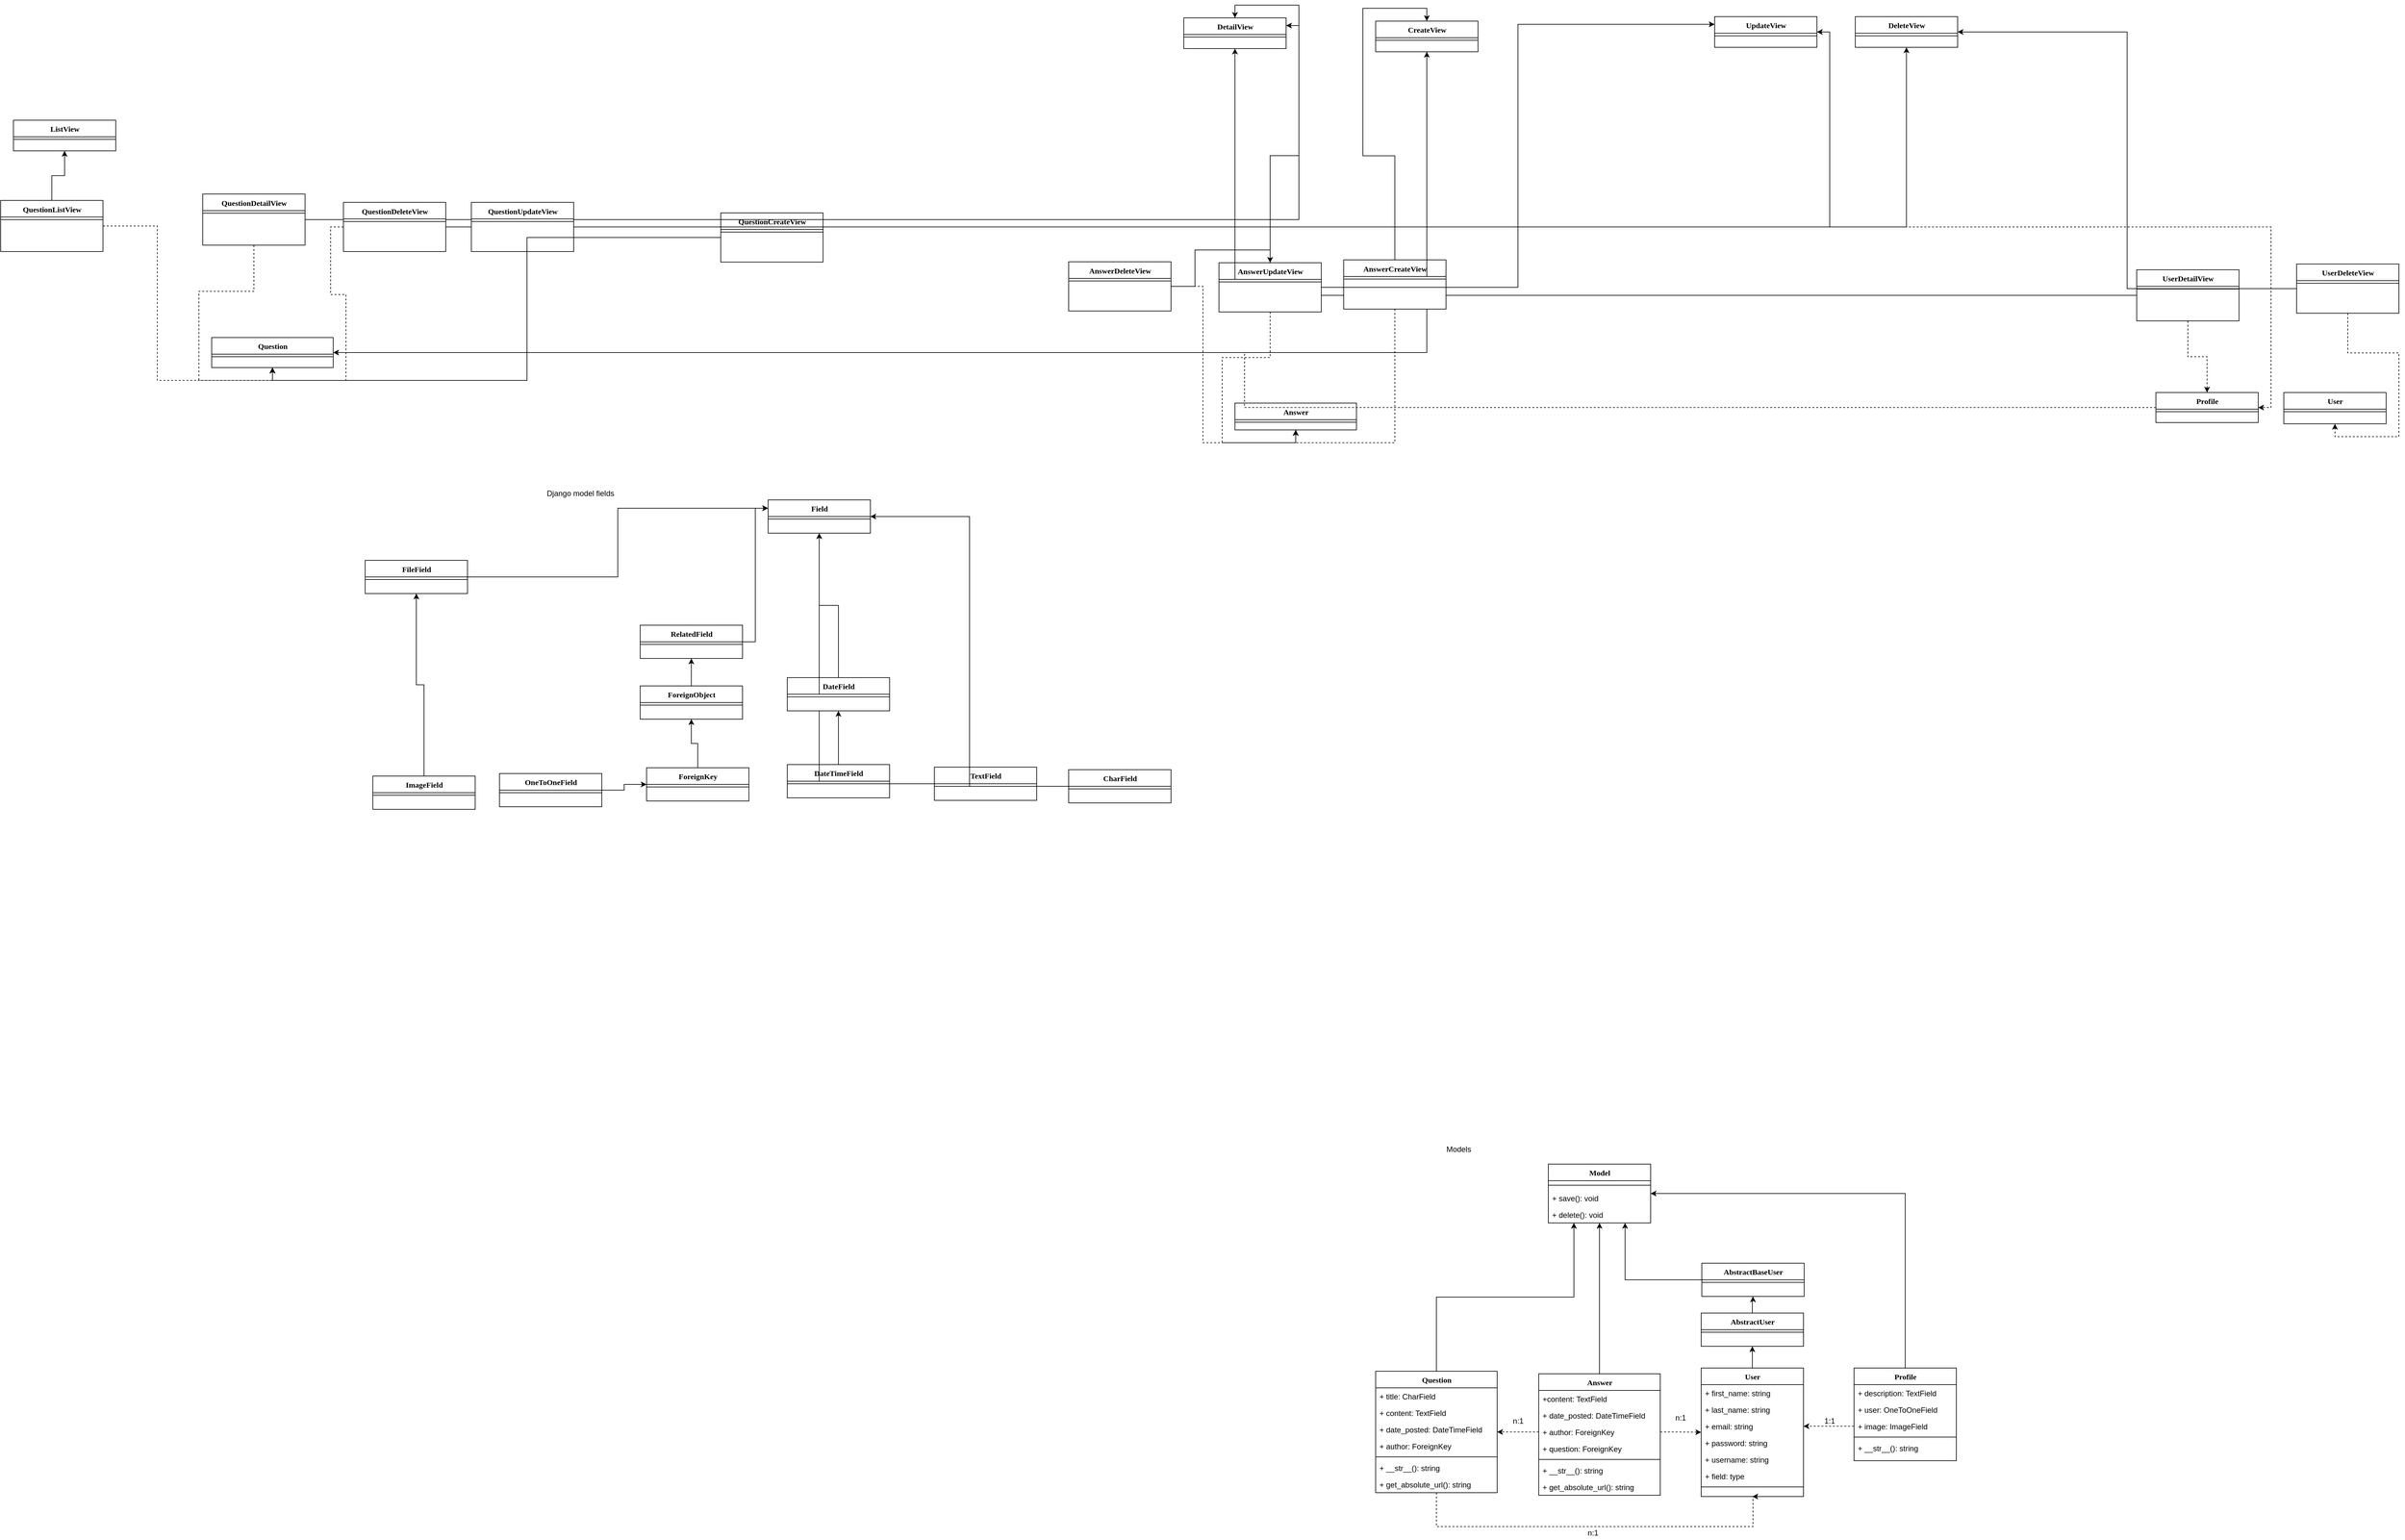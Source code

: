 <mxfile version="10.7.3" type="device"><diagram name="Page-1" id="9f46799a-70d6-7492-0946-bef42562c5a5"><mxGraphModel dx="3883" dy="1820" grid="1" gridSize="10" guides="1" tooltips="1" connect="1" arrows="1" fold="1" page="1" pageScale="1" pageWidth="1100" pageHeight="850" background="#ffffff" math="0" shadow="0"><root><mxCell id="0"/><mxCell id="1" parent="0"/><mxCell id="f9qjd2ug12fLaWXIo22U-174" value="" style="edgeStyle=orthogonalEdgeStyle;rounded=0;orthogonalLoop=1;jettySize=auto;html=1;entryX=1;entryY=0.5;entryDx=0;entryDy=0;exitX=0.5;exitY=0;exitDx=0;exitDy=0;" edge="1" parent="1" source="78961159f06e98e8-17" target="78961159f06e98e8-43"><mxGeometry relative="1" as="geometry"><mxPoint x="555" y="1531.5" as="targetPoint"/></mxGeometry></mxCell><mxCell id="f9qjd2ug12fLaWXIo22U-181" value="" style="edgeStyle=orthogonalEdgeStyle;rounded=0;orthogonalLoop=1;jettySize=auto;html=1;dashed=1;exitX=0;exitY=0.5;exitDx=0;exitDy=0;entryX=1;entryY=0.5;entryDx=0;entryDy=0;" edge="1" parent="1" source="78961159f06e98e8-25" target="78961159f06e98e8-33"><mxGeometry relative="1" as="geometry"><mxPoint x="940" y="1484" as="targetPoint"/></mxGeometry></mxCell><mxCell id="78961159f06e98e8-17" value="Profile" style="swimlane;html=1;fontStyle=1;align=center;verticalAlign=top;childLayout=stackLayout;horizontal=1;startSize=26;horizontalStack=0;resizeParent=1;resizeLast=0;collapsible=1;marginBottom=0;swimlaneFillColor=#ffffff;rounded=0;shadow=0;comic=0;labelBackgroundColor=none;strokeColor=#000000;strokeWidth=1;fillColor=none;fontFamily=Verdana;fontSize=12;fontColor=#000000;" parent="1" vertex="1"><mxGeometry x="1018" y="1392" width="160" height="145" as="geometry"/></mxCell><mxCell id="78961159f06e98e8-21" value="+ description: TextField" style="text;html=1;strokeColor=none;fillColor=none;align=left;verticalAlign=top;spacingLeft=4;spacingRight=4;whiteSpace=wrap;overflow=hidden;rotatable=0;points=[[0,0.5],[1,0.5]];portConstraint=eastwest;" parent="78961159f06e98e8-17" vertex="1"><mxGeometry y="26" width="160" height="26" as="geometry"/></mxCell><mxCell id="78961159f06e98e8-23" value="+ user: OneToOneField" style="text;html=1;strokeColor=none;fillColor=none;align=left;verticalAlign=top;spacingLeft=4;spacingRight=4;whiteSpace=wrap;overflow=hidden;rotatable=0;points=[[0,0.5],[1,0.5]];portConstraint=eastwest;" parent="78961159f06e98e8-17" vertex="1"><mxGeometry y="52" width="160" height="26" as="geometry"/></mxCell><mxCell id="78961159f06e98e8-25" value="+ image: ImageField" style="text;html=1;strokeColor=none;fillColor=none;align=left;verticalAlign=top;spacingLeft=4;spacingRight=4;whiteSpace=wrap;overflow=hidden;rotatable=0;points=[[0,0.5],[1,0.5]];portConstraint=eastwest;" parent="78961159f06e98e8-17" vertex="1"><mxGeometry y="78" width="160" height="26" as="geometry"/></mxCell><mxCell id="78961159f06e98e8-19" value="" style="line;html=1;strokeWidth=1;fillColor=none;align=left;verticalAlign=middle;spacingTop=-1;spacingLeft=3;spacingRight=3;rotatable=0;labelPosition=right;points=[];portConstraint=eastwest;" parent="78961159f06e98e8-17" vertex="1"><mxGeometry y="104" width="160" height="8" as="geometry"/></mxCell><mxCell id="78961159f06e98e8-27" value="+ __str__(): string" style="text;html=1;strokeColor=none;fillColor=none;align=left;verticalAlign=top;spacingLeft=4;spacingRight=4;whiteSpace=wrap;overflow=hidden;rotatable=0;points=[[0,0.5],[1,0.5]];portConstraint=eastwest;" parent="78961159f06e98e8-17" vertex="1"><mxGeometry y="112" width="160" height="26" as="geometry"/></mxCell><mxCell id="f9qjd2ug12fLaWXIo22U-154" value="" style="edgeStyle=orthogonalEdgeStyle;rounded=0;orthogonalLoop=1;jettySize=auto;html=1;" edge="1" parent="1" source="78961159f06e98e8-30" target="f9qjd2ug12fLaWXIo22U-1"><mxGeometry relative="1" as="geometry"><mxPoint x="930" y="1029" as="targetPoint"/></mxGeometry></mxCell><mxCell id="78961159f06e98e8-30" value="User" style="swimlane;html=1;fontStyle=1;align=center;verticalAlign=top;childLayout=stackLayout;horizontal=1;startSize=26;horizontalStack=0;resizeParent=1;resizeLast=0;collapsible=1;marginBottom=0;swimlaneFillColor=#ffffff;rounded=0;shadow=0;comic=0;labelBackgroundColor=none;strokeColor=#000000;strokeWidth=1;fillColor=none;fontFamily=Verdana;fontSize=12;fontColor=#000000;" parent="1" vertex="1"><mxGeometry x="779" y="1392" width="160" height="201" as="geometry"/></mxCell><mxCell id="78961159f06e98e8-31" value="+ first_name: string" style="text;html=1;strokeColor=none;fillColor=none;align=left;verticalAlign=top;spacingLeft=4;spacingRight=4;whiteSpace=wrap;overflow=hidden;rotatable=0;points=[[0,0.5],[1,0.5]];portConstraint=eastwest;" parent="78961159f06e98e8-30" vertex="1"><mxGeometry y="26" width="160" height="26" as="geometry"/></mxCell><mxCell id="78961159f06e98e8-32" value="+ last_name: string" style="text;html=1;strokeColor=none;fillColor=none;align=left;verticalAlign=top;spacingLeft=4;spacingRight=4;whiteSpace=wrap;overflow=hidden;rotatable=0;points=[[0,0.5],[1,0.5]];portConstraint=eastwest;" parent="78961159f06e98e8-30" vertex="1"><mxGeometry y="52" width="160" height="26" as="geometry"/></mxCell><mxCell id="78961159f06e98e8-33" value="+ email: string" style="text;html=1;strokeColor=none;fillColor=none;align=left;verticalAlign=top;spacingLeft=4;spacingRight=4;whiteSpace=wrap;overflow=hidden;rotatable=0;points=[[0,0.5],[1,0.5]];portConstraint=eastwest;" parent="78961159f06e98e8-30" vertex="1"><mxGeometry y="78" width="160" height="26" as="geometry"/></mxCell><mxCell id="78961159f06e98e8-34" value="+ password: string" style="text;html=1;strokeColor=none;fillColor=none;align=left;verticalAlign=top;spacingLeft=4;spacingRight=4;whiteSpace=wrap;overflow=hidden;rotatable=0;points=[[0,0.5],[1,0.5]];portConstraint=eastwest;" parent="78961159f06e98e8-30" vertex="1"><mxGeometry y="104" width="160" height="26" as="geometry"/></mxCell><mxCell id="78961159f06e98e8-36" value="+ username: string" style="text;html=1;strokeColor=none;fillColor=none;align=left;verticalAlign=top;spacingLeft=4;spacingRight=4;whiteSpace=wrap;overflow=hidden;rotatable=0;points=[[0,0.5],[1,0.5]];portConstraint=eastwest;" parent="78961159f06e98e8-30" vertex="1"><mxGeometry y="130" width="160" height="26" as="geometry"/></mxCell><mxCell id="78961159f06e98e8-37" value="+ field: type" style="text;html=1;strokeColor=none;fillColor=none;align=left;verticalAlign=top;spacingLeft=4;spacingRight=4;whiteSpace=wrap;overflow=hidden;rotatable=0;points=[[0,0.5],[1,0.5]];portConstraint=eastwest;" parent="78961159f06e98e8-30" vertex="1"><mxGeometry y="156" width="160" height="26" as="geometry"/></mxCell><mxCell id="78961159f06e98e8-38" value="" style="line;html=1;strokeWidth=1;fillColor=none;align=left;verticalAlign=middle;spacingTop=-1;spacingLeft=3;spacingRight=3;rotatable=0;labelPosition=right;points=[];portConstraint=eastwest;" parent="78961159f06e98e8-30" vertex="1"><mxGeometry y="182" width="160" height="8" as="geometry"/></mxCell><mxCell id="78961159f06e98e8-43" value="Model" style="swimlane;html=1;fontStyle=1;align=center;verticalAlign=top;childLayout=stackLayout;horizontal=1;startSize=26;horizontalStack=0;resizeParent=1;resizeLast=0;collapsible=1;marginBottom=0;swimlaneFillColor=#ffffff;rounded=0;shadow=0;comic=0;labelBackgroundColor=none;strokeColor=#000000;strokeWidth=1;fillColor=none;fontFamily=Verdana;fontSize=12;fontColor=#000000;" parent="1" vertex="1"><mxGeometry x="540" y="1073" width="160" height="92" as="geometry"/></mxCell><mxCell id="78961159f06e98e8-51" value="" style="line;html=1;strokeWidth=1;fillColor=none;align=left;verticalAlign=middle;spacingTop=-1;spacingLeft=3;spacingRight=3;rotatable=0;labelPosition=right;points=[];portConstraint=eastwest;" parent="78961159f06e98e8-43" vertex="1"><mxGeometry y="26" width="160" height="14" as="geometry"/></mxCell><mxCell id="78961159f06e98e8-52" value="+ save(): void" style="text;html=1;strokeColor=none;fillColor=none;align=left;verticalAlign=top;spacingLeft=4;spacingRight=4;whiteSpace=wrap;overflow=hidden;rotatable=0;points=[[0,0.5],[1,0.5]];portConstraint=eastwest;" parent="78961159f06e98e8-43" vertex="1"><mxGeometry y="40" width="160" height="26" as="geometry"/></mxCell><mxCell id="78961159f06e98e8-53" value="+ delete(): void" style="text;html=1;strokeColor=none;fillColor=none;align=left;verticalAlign=top;spacingLeft=4;spacingRight=4;whiteSpace=wrap;overflow=hidden;rotatable=0;points=[[0,0.5],[1,0.5]];portConstraint=eastwest;" parent="78961159f06e98e8-43" vertex="1"><mxGeometry y="66" width="160" height="26" as="geometry"/></mxCell><mxCell id="f9qjd2ug12fLaWXIo22U-136" value="" style="edgeStyle=orthogonalEdgeStyle;rounded=0;orthogonalLoop=1;jettySize=auto;html=1;exitX=0.5;exitY=0;exitDx=0;exitDy=0;entryX=0.25;entryY=1;entryDx=0;entryDy=0;" edge="1" parent="1" source="78961159f06e98e8-56" target="78961159f06e98e8-43"><mxGeometry relative="1" as="geometry"><mxPoint x="850" y="1175" as="targetPoint"/></mxGeometry></mxCell><mxCell id="f9qjd2ug12fLaWXIo22U-312" value="" style="edgeStyle=orthogonalEdgeStyle;rounded=0;orthogonalLoop=1;jettySize=auto;html=1;dashed=1;entryX=0.5;entryY=1;entryDx=0;entryDy=0;exitX=0.5;exitY=1;exitDx=0;exitDy=0;" edge="1" parent="1" source="78961159f06e98e8-56" target="78961159f06e98e8-30"><mxGeometry relative="1" as="geometry"><mxPoint x="215" y="1807" as="targetPoint"/><Array as="points"><mxPoint x="365" y="1640"/><mxPoint x="860" y="1640"/></Array></mxGeometry></mxCell><mxCell id="78961159f06e98e8-56" value="Question" style="swimlane;html=1;fontStyle=1;align=center;verticalAlign=top;childLayout=stackLayout;horizontal=1;startSize=26;horizontalStack=0;resizeParent=1;resizeLast=0;collapsible=1;marginBottom=0;swimlaneFillColor=#ffffff;rounded=0;shadow=0;comic=0;labelBackgroundColor=none;strokeColor=#000000;strokeWidth=1;fillColor=none;fontFamily=Verdana;fontSize=12;fontColor=#000000;" parent="1" vertex="1"><mxGeometry x="270" y="1397" width="190" height="190" as="geometry"/></mxCell><mxCell id="78961159f06e98e8-57" value="+ title: CharField" style="text;html=1;strokeColor=none;fillColor=none;align=left;verticalAlign=top;spacingLeft=4;spacingRight=4;whiteSpace=wrap;overflow=hidden;rotatable=0;points=[[0,0.5],[1,0.5]];portConstraint=eastwest;" parent="78961159f06e98e8-56" vertex="1"><mxGeometry y="26" width="190" height="26" as="geometry"/></mxCell><mxCell id="78961159f06e98e8-58" value="+ content: TextField" style="text;html=1;strokeColor=none;fillColor=none;align=left;verticalAlign=top;spacingLeft=4;spacingRight=4;whiteSpace=wrap;overflow=hidden;rotatable=0;points=[[0,0.5],[1,0.5]];portConstraint=eastwest;" parent="78961159f06e98e8-56" vertex="1"><mxGeometry y="52" width="190" height="26" as="geometry"/></mxCell><mxCell id="78961159f06e98e8-59" value="+ date_posted: DateTimeField" style="text;html=1;strokeColor=none;fillColor=none;align=left;verticalAlign=top;spacingLeft=4;spacingRight=4;whiteSpace=wrap;overflow=hidden;rotatable=0;points=[[0,0.5],[1,0.5]];portConstraint=eastwest;" parent="78961159f06e98e8-56" vertex="1"><mxGeometry y="78" width="190" height="26" as="geometry"/></mxCell><mxCell id="78961159f06e98e8-60" value="+ author: ForeignKey" style="text;html=1;strokeColor=none;fillColor=none;align=left;verticalAlign=top;spacingLeft=4;spacingRight=4;whiteSpace=wrap;overflow=hidden;rotatable=0;points=[[0,0.5],[1,0.5]];portConstraint=eastwest;" parent="78961159f06e98e8-56" vertex="1"><mxGeometry y="104" width="190" height="26" as="geometry"/></mxCell><mxCell id="78961159f06e98e8-64" value="" style="line;html=1;strokeWidth=1;fillColor=none;align=left;verticalAlign=middle;spacingTop=-1;spacingLeft=3;spacingRight=3;rotatable=0;labelPosition=right;points=[];portConstraint=eastwest;" parent="78961159f06e98e8-56" vertex="1"><mxGeometry y="130" width="190" height="8" as="geometry"/></mxCell><mxCell id="78961159f06e98e8-65" value="+ __str__(): string" style="text;html=1;strokeColor=none;fillColor=none;align=left;verticalAlign=top;spacingLeft=4;spacingRight=4;whiteSpace=wrap;overflow=hidden;rotatable=0;points=[[0,0.5],[1,0.5]];portConstraint=eastwest;" parent="78961159f06e98e8-56" vertex="1"><mxGeometry y="138" width="190" height="26" as="geometry"/></mxCell><mxCell id="78961159f06e98e8-66" value="+ get_absolute_url(): string" style="text;html=1;strokeColor=none;fillColor=none;align=left;verticalAlign=top;spacingLeft=4;spacingRight=4;whiteSpace=wrap;overflow=hidden;rotatable=0;points=[[0,0.5],[1,0.5]];portConstraint=eastwest;" parent="78961159f06e98e8-56" vertex="1"><mxGeometry y="164" width="190" height="26" as="geometry"/></mxCell><mxCell id="f9qjd2ug12fLaWXIo22U-155" value="" style="edgeStyle=orthogonalEdgeStyle;rounded=0;orthogonalLoop=1;jettySize=auto;html=1;" edge="1" parent="1" source="f9qjd2ug12fLaWXIo22U-1" target="f9qjd2ug12fLaWXIo22U-9"><mxGeometry relative="1" as="geometry"/></mxCell><mxCell id="f9qjd2ug12fLaWXIo22U-1" value="AbstractUser" style="swimlane;html=1;fontStyle=1;align=center;verticalAlign=top;childLayout=stackLayout;horizontal=1;startSize=26;horizontalStack=0;resizeParent=1;resizeLast=0;collapsible=1;marginBottom=0;swimlaneFillColor=#ffffff;rounded=0;shadow=0;comic=0;labelBackgroundColor=none;strokeColor=#000000;strokeWidth=1;fillColor=none;fontFamily=Verdana;fontSize=12;fontColor=#000000;" vertex="1" parent="1"><mxGeometry x="779" y="1306" width="160" height="52" as="geometry"/></mxCell><mxCell id="f9qjd2ug12fLaWXIo22U-8" value="" style="line;html=1;strokeWidth=1;fillColor=none;align=left;verticalAlign=middle;spacingTop=-1;spacingLeft=3;spacingRight=3;rotatable=0;labelPosition=right;points=[];portConstraint=eastwest;" vertex="1" parent="f9qjd2ug12fLaWXIo22U-1"><mxGeometry y="26" width="160" height="8" as="geometry"/></mxCell><mxCell id="f9qjd2ug12fLaWXIo22U-158" value="" style="edgeStyle=orthogonalEdgeStyle;rounded=0;orthogonalLoop=1;jettySize=auto;html=1;entryX=0.75;entryY=1;entryDx=0;entryDy=0;" edge="1" parent="1" source="f9qjd2ug12fLaWXIo22U-9" target="78961159f06e98e8-43"><mxGeometry relative="1" as="geometry"><mxPoint x="850" y="1119" as="sourcePoint"/><mxPoint x="850" y="1110" as="targetPoint"/></mxGeometry></mxCell><mxCell id="f9qjd2ug12fLaWXIo22U-9" value="AbstractBaseUser" style="swimlane;html=1;fontStyle=1;align=center;verticalAlign=top;childLayout=stackLayout;horizontal=1;startSize=26;horizontalStack=0;resizeParent=1;resizeLast=0;collapsible=1;marginBottom=0;swimlaneFillColor=#ffffff;rounded=0;shadow=0;comic=0;labelBackgroundColor=none;strokeColor=#000000;strokeWidth=1;fillColor=none;fontFamily=Verdana;fontSize=12;fontColor=#000000;" vertex="1" parent="1"><mxGeometry x="780" y="1228" width="160" height="52" as="geometry"/></mxCell><mxCell id="f9qjd2ug12fLaWXIo22U-10" value="" style="line;html=1;strokeWidth=1;fillColor=none;align=left;verticalAlign=middle;spacingTop=-1;spacingLeft=3;spacingRight=3;rotatable=0;labelPosition=right;points=[];portConstraint=eastwest;" vertex="1" parent="f9qjd2ug12fLaWXIo22U-9"><mxGeometry y="26" width="160" height="8" as="geometry"/></mxCell><mxCell id="f9qjd2ug12fLaWXIo22U-167" value="" style="edgeStyle=orthogonalEdgeStyle;rounded=0;orthogonalLoop=1;jettySize=auto;html=1;exitX=0.5;exitY=0;exitDx=0;exitDy=0;" edge="1" parent="1" source="f9qjd2ug12fLaWXIo22U-11" target="78961159f06e98e8-43"><mxGeometry relative="1" as="geometry"><mxPoint x="800.0" y="1555" as="targetPoint"/></mxGeometry></mxCell><mxCell id="f9qjd2ug12fLaWXIo22U-11" value="Answer" style="swimlane;html=1;fontStyle=1;align=center;verticalAlign=top;childLayout=stackLayout;horizontal=1;startSize=26;horizontalStack=0;resizeParent=1;resizeLast=0;collapsible=1;marginBottom=0;swimlaneFillColor=#ffffff;rounded=0;shadow=0;comic=0;labelBackgroundColor=none;strokeColor=#000000;strokeWidth=1;fillColor=none;fontFamily=Verdana;fontSize=12;fontColor=#000000;" vertex="1" parent="1"><mxGeometry x="525" y="1401" width="190" height="190" as="geometry"/></mxCell><mxCell id="f9qjd2ug12fLaWXIo22U-12" value="+content: TextField" style="text;html=1;strokeColor=none;fillColor=none;align=left;verticalAlign=top;spacingLeft=4;spacingRight=4;whiteSpace=wrap;overflow=hidden;rotatable=0;points=[[0,0.5],[1,0.5]];portConstraint=eastwest;" vertex="1" parent="f9qjd2ug12fLaWXIo22U-11"><mxGeometry y="26" width="190" height="26" as="geometry"/></mxCell><mxCell id="f9qjd2ug12fLaWXIo22U-13" value="+ date_posted: DateTimeField" style="text;html=1;strokeColor=none;fillColor=none;align=left;verticalAlign=top;spacingLeft=4;spacingRight=4;whiteSpace=wrap;overflow=hidden;rotatable=0;points=[[0,0.5],[1,0.5]];portConstraint=eastwest;" vertex="1" parent="f9qjd2ug12fLaWXIo22U-11"><mxGeometry y="52" width="190" height="26" as="geometry"/></mxCell><mxCell id="f9qjd2ug12fLaWXIo22U-14" value="+ author: ForeignKey" style="text;html=1;strokeColor=none;fillColor=none;align=left;verticalAlign=top;spacingLeft=4;spacingRight=4;whiteSpace=wrap;overflow=hidden;rotatable=0;points=[[0,0.5],[1,0.5]];portConstraint=eastwest;" vertex="1" parent="f9qjd2ug12fLaWXIo22U-11"><mxGeometry y="78" width="190" height="26" as="geometry"/></mxCell><mxCell id="f9qjd2ug12fLaWXIo22U-15" value="+ question: ForeignKey" style="text;html=1;strokeColor=none;fillColor=none;align=left;verticalAlign=top;spacingLeft=4;spacingRight=4;whiteSpace=wrap;overflow=hidden;rotatable=0;points=[[0,0.5],[1,0.5]];portConstraint=eastwest;" vertex="1" parent="f9qjd2ug12fLaWXIo22U-11"><mxGeometry y="104" width="190" height="26" as="geometry"/></mxCell><mxCell id="f9qjd2ug12fLaWXIo22U-16" value="" style="line;html=1;strokeWidth=1;fillColor=none;align=left;verticalAlign=middle;spacingTop=-1;spacingLeft=3;spacingRight=3;rotatable=0;labelPosition=right;points=[];portConstraint=eastwest;" vertex="1" parent="f9qjd2ug12fLaWXIo22U-11"><mxGeometry y="130" width="190" height="8" as="geometry"/></mxCell><mxCell id="f9qjd2ug12fLaWXIo22U-17" value="+ __str__(): string" style="text;html=1;strokeColor=none;fillColor=none;align=left;verticalAlign=top;spacingLeft=4;spacingRight=4;whiteSpace=wrap;overflow=hidden;rotatable=0;points=[[0,0.5],[1,0.5]];portConstraint=eastwest;" vertex="1" parent="f9qjd2ug12fLaWXIo22U-11"><mxGeometry y="138" width="190" height="26" as="geometry"/></mxCell><mxCell id="f9qjd2ug12fLaWXIo22U-18" value="+ get_absolute_url(): string" style="text;html=1;strokeColor=none;fillColor=none;align=left;verticalAlign=top;spacingLeft=4;spacingRight=4;whiteSpace=wrap;overflow=hidden;rotatable=0;points=[[0,0.5],[1,0.5]];portConstraint=eastwest;" vertex="1" parent="f9qjd2ug12fLaWXIo22U-11"><mxGeometry y="164" width="190" height="26" as="geometry"/></mxCell><mxCell id="f9qjd2ug12fLaWXIo22U-20" value="Field&lt;br&gt;" style="swimlane;html=1;fontStyle=1;align=center;verticalAlign=top;childLayout=stackLayout;horizontal=1;startSize=26;horizontalStack=0;resizeParent=1;resizeLast=0;collapsible=1;marginBottom=0;swimlaneFillColor=#ffffff;rounded=0;shadow=0;comic=0;labelBackgroundColor=none;strokeColor=#000000;strokeWidth=1;fillColor=none;fontFamily=Verdana;fontSize=12;fontColor=#000000;" vertex="1" parent="1"><mxGeometry x="-680" y="34" width="160" height="52" as="geometry"/></mxCell><mxCell id="f9qjd2ug12fLaWXIo22U-21" value="" style="line;html=1;strokeWidth=1;fillColor=none;align=left;verticalAlign=middle;spacingTop=-1;spacingLeft=3;spacingRight=3;rotatable=0;labelPosition=right;points=[];portConstraint=eastwest;" vertex="1" parent="f9qjd2ug12fLaWXIo22U-20"><mxGeometry y="26" width="160" height="8" as="geometry"/></mxCell><mxCell id="f9qjd2ug12fLaWXIo22U-194" value="" style="edgeStyle=orthogonalEdgeStyle;rounded=0;orthogonalLoop=1;jettySize=auto;html=1;entryX=0.5;entryY=1;entryDx=0;entryDy=0;" edge="1" parent="1" source="f9qjd2ug12fLaWXIo22U-22" target="f9qjd2ug12fLaWXIo22U-20"><mxGeometry relative="1" as="geometry"><mxPoint x="-530" y="120" as="targetPoint"/></mxGeometry></mxCell><mxCell id="f9qjd2ug12fLaWXIo22U-22" value="TextField&lt;br&gt;" style="swimlane;html=1;fontStyle=1;align=center;verticalAlign=top;childLayout=stackLayout;horizontal=1;startSize=26;horizontalStack=0;resizeParent=1;resizeLast=0;collapsible=1;marginBottom=0;swimlaneFillColor=#ffffff;rounded=0;shadow=0;comic=0;labelBackgroundColor=none;strokeColor=#000000;strokeWidth=1;fillColor=none;fontFamily=Verdana;fontSize=12;fontColor=#000000;" vertex="1" parent="1"><mxGeometry x="-420" y="452" width="160" height="52" as="geometry"/></mxCell><mxCell id="f9qjd2ug12fLaWXIo22U-23" value="" style="line;html=1;strokeWidth=1;fillColor=none;align=left;verticalAlign=middle;spacingTop=-1;spacingLeft=3;spacingRight=3;rotatable=0;labelPosition=right;points=[];portConstraint=eastwest;" vertex="1" parent="f9qjd2ug12fLaWXIo22U-22"><mxGeometry y="26" width="160" height="8" as="geometry"/></mxCell><mxCell id="f9qjd2ug12fLaWXIo22U-191" value="" style="edgeStyle=orthogonalEdgeStyle;rounded=0;orthogonalLoop=1;jettySize=auto;html=1;entryX=0.5;entryY=1;entryDx=0;entryDy=0;" edge="1" parent="1" source="f9qjd2ug12fLaWXIo22U-24" target="f9qjd2ug12fLaWXIo22U-20"><mxGeometry relative="1" as="geometry"><mxPoint x="-310" y="94" as="targetPoint"/></mxGeometry></mxCell><mxCell id="f9qjd2ug12fLaWXIo22U-24" value="DateField&lt;br&gt;" style="swimlane;html=1;fontStyle=1;align=center;verticalAlign=top;childLayout=stackLayout;horizontal=1;startSize=26;horizontalStack=0;resizeParent=1;resizeLast=0;collapsible=1;marginBottom=0;swimlaneFillColor=#ffffff;rounded=0;shadow=0;comic=0;labelBackgroundColor=none;strokeColor=#000000;strokeWidth=1;fillColor=none;fontFamily=Verdana;fontSize=12;fontColor=#000000;" vertex="1" parent="1"><mxGeometry x="-650" y="312" width="160" height="52" as="geometry"/></mxCell><mxCell id="f9qjd2ug12fLaWXIo22U-25" value="" style="line;html=1;strokeWidth=1;fillColor=none;align=left;verticalAlign=middle;spacingTop=-1;spacingLeft=3;spacingRight=3;rotatable=0;labelPosition=right;points=[];portConstraint=eastwest;" vertex="1" parent="f9qjd2ug12fLaWXIo22U-24"><mxGeometry y="26" width="160" height="8" as="geometry"/></mxCell><mxCell id="f9qjd2ug12fLaWXIo22U-185" value="" style="edgeStyle=orthogonalEdgeStyle;rounded=0;orthogonalLoop=1;jettySize=auto;html=1;entryX=0.5;entryY=1;entryDx=0;entryDy=0;" edge="1" parent="1" source="f9qjd2ug12fLaWXIo22U-26" target="f9qjd2ug12fLaWXIo22U-24"><mxGeometry relative="1" as="geometry"><mxPoint x="-690" y="518" as="targetPoint"/></mxGeometry></mxCell><mxCell id="f9qjd2ug12fLaWXIo22U-26" value="DateTimeField&lt;br&gt;" style="swimlane;html=1;fontStyle=1;align=center;verticalAlign=top;childLayout=stackLayout;horizontal=1;startSize=26;horizontalStack=0;resizeParent=1;resizeLast=0;collapsible=1;marginBottom=0;swimlaneFillColor=#ffffff;rounded=0;shadow=0;comic=0;labelBackgroundColor=none;strokeColor=#000000;strokeWidth=1;fillColor=none;fontFamily=Verdana;fontSize=12;fontColor=#000000;" vertex="1" parent="1"><mxGeometry x="-650" y="448" width="160" height="52" as="geometry"/></mxCell><mxCell id="f9qjd2ug12fLaWXIo22U-27" value="" style="line;html=1;strokeWidth=1;fillColor=none;align=left;verticalAlign=middle;spacingTop=-1;spacingLeft=3;spacingRight=3;rotatable=0;labelPosition=right;points=[];portConstraint=eastwest;" vertex="1" parent="f9qjd2ug12fLaWXIo22U-26"><mxGeometry y="26" width="160" height="8" as="geometry"/></mxCell><mxCell id="f9qjd2ug12fLaWXIo22U-197" value="" style="edgeStyle=orthogonalEdgeStyle;rounded=0;orthogonalLoop=1;jettySize=auto;html=1;entryX=0;entryY=0.25;entryDx=0;entryDy=0;" edge="1" parent="1" source="f9qjd2ug12fLaWXIo22U-28" target="f9qjd2ug12fLaWXIo22U-20"><mxGeometry relative="1" as="geometry"><mxPoint x="-790" y="59" as="targetPoint"/></mxGeometry></mxCell><mxCell id="f9qjd2ug12fLaWXIo22U-28" value="RelatedField&lt;br&gt;" style="swimlane;html=1;fontStyle=1;align=center;verticalAlign=top;childLayout=stackLayout;horizontal=1;startSize=26;horizontalStack=0;resizeParent=1;resizeLast=0;collapsible=1;marginBottom=0;swimlaneFillColor=#ffffff;rounded=0;shadow=0;comic=0;labelBackgroundColor=none;strokeColor=#000000;strokeWidth=1;fillColor=none;fontFamily=Verdana;fontSize=12;fontColor=#000000;" vertex="1" parent="1"><mxGeometry x="-880" y="230" width="160" height="52" as="geometry"/></mxCell><mxCell id="f9qjd2ug12fLaWXIo22U-29" value="" style="line;html=1;strokeWidth=1;fillColor=none;align=left;verticalAlign=middle;spacingTop=-1;spacingLeft=3;spacingRight=3;rotatable=0;labelPosition=right;points=[];portConstraint=eastwest;" vertex="1" parent="f9qjd2ug12fLaWXIo22U-28"><mxGeometry y="26" width="160" height="8" as="geometry"/></mxCell><mxCell id="f9qjd2ug12fLaWXIo22U-204" value="" style="edgeStyle=orthogonalEdgeStyle;rounded=0;orthogonalLoop=1;jettySize=auto;html=1;" edge="1" parent="1" source="f9qjd2ug12fLaWXIo22U-30" target="f9qjd2ug12fLaWXIo22U-28"><mxGeometry relative="1" as="geometry"/></mxCell><mxCell id="f9qjd2ug12fLaWXIo22U-30" value="ForeignObject&lt;br&gt;" style="swimlane;html=1;fontStyle=1;align=center;verticalAlign=top;childLayout=stackLayout;horizontal=1;startSize=26;horizontalStack=0;resizeParent=1;resizeLast=0;collapsible=1;marginBottom=0;swimlaneFillColor=#ffffff;rounded=0;shadow=0;comic=0;labelBackgroundColor=none;strokeColor=#000000;strokeWidth=1;fillColor=none;fontFamily=Verdana;fontSize=12;fontColor=#000000;" vertex="1" parent="1"><mxGeometry x="-880" y="325" width="160" height="52" as="geometry"/></mxCell><mxCell id="f9qjd2ug12fLaWXIo22U-31" value="" style="line;html=1;strokeWidth=1;fillColor=none;align=left;verticalAlign=middle;spacingTop=-1;spacingLeft=3;spacingRight=3;rotatable=0;labelPosition=right;points=[];portConstraint=eastwest;" vertex="1" parent="f9qjd2ug12fLaWXIo22U-30"><mxGeometry y="26" width="160" height="8" as="geometry"/></mxCell><mxCell id="f9qjd2ug12fLaWXIo22U-205" value="" style="edgeStyle=orthogonalEdgeStyle;rounded=0;orthogonalLoop=1;jettySize=auto;html=1;" edge="1" parent="1" source="f9qjd2ug12fLaWXIo22U-32" target="f9qjd2ug12fLaWXIo22U-30"><mxGeometry relative="1" as="geometry"/></mxCell><mxCell id="f9qjd2ug12fLaWXIo22U-32" value="ForeignKey&lt;br&gt;" style="swimlane;html=1;fontStyle=1;align=center;verticalAlign=top;childLayout=stackLayout;horizontal=1;startSize=26;horizontalStack=0;resizeParent=1;resizeLast=0;collapsible=1;marginBottom=0;swimlaneFillColor=#ffffff;rounded=0;shadow=0;comic=0;labelBackgroundColor=none;strokeColor=#000000;strokeWidth=1;fillColor=none;fontFamily=Verdana;fontSize=12;fontColor=#000000;" vertex="1" parent="1"><mxGeometry x="-870" y="453" width="160" height="52" as="geometry"/></mxCell><mxCell id="f9qjd2ug12fLaWXIo22U-33" value="" style="line;html=1;strokeWidth=1;fillColor=none;align=left;verticalAlign=middle;spacingTop=-1;spacingLeft=3;spacingRight=3;rotatable=0;labelPosition=right;points=[];portConstraint=eastwest;" vertex="1" parent="f9qjd2ug12fLaWXIo22U-32"><mxGeometry y="26" width="160" height="8" as="geometry"/></mxCell><mxCell id="f9qjd2ug12fLaWXIo22U-206" value="" style="edgeStyle=orthogonalEdgeStyle;rounded=0;orthogonalLoop=1;jettySize=auto;html=1;" edge="1" parent="1" source="f9qjd2ug12fLaWXIo22U-34" target="f9qjd2ug12fLaWXIo22U-32"><mxGeometry relative="1" as="geometry"/></mxCell><mxCell id="f9qjd2ug12fLaWXIo22U-34" value="OneToOneField&lt;br&gt;" style="swimlane;html=1;fontStyle=1;align=center;verticalAlign=top;childLayout=stackLayout;horizontal=1;startSize=26;horizontalStack=0;resizeParent=1;resizeLast=0;collapsible=1;marginBottom=0;swimlaneFillColor=#ffffff;rounded=0;shadow=0;comic=0;labelBackgroundColor=none;strokeColor=#000000;strokeWidth=1;fillColor=none;fontFamily=Verdana;fontSize=12;fontColor=#000000;" vertex="1" parent="1"><mxGeometry x="-1100" y="462" width="160" height="52" as="geometry"/></mxCell><mxCell id="f9qjd2ug12fLaWXIo22U-35" value="" style="line;html=1;strokeWidth=1;fillColor=none;align=left;verticalAlign=middle;spacingTop=-1;spacingLeft=3;spacingRight=3;rotatable=0;labelPosition=right;points=[];portConstraint=eastwest;" vertex="1" parent="f9qjd2ug12fLaWXIo22U-34"><mxGeometry y="26" width="160" height="8" as="geometry"/></mxCell><mxCell id="f9qjd2ug12fLaWXIo22U-200" value="" style="edgeStyle=orthogonalEdgeStyle;rounded=0;orthogonalLoop=1;jettySize=auto;html=1;entryX=0;entryY=0.25;entryDx=0;entryDy=0;" edge="1" parent="1" source="f9qjd2ug12fLaWXIo22U-36" target="f9qjd2ug12fLaWXIo22U-20"><mxGeometry relative="1" as="geometry"><mxPoint x="-1000" y="52.5" as="targetPoint"/></mxGeometry></mxCell><mxCell id="f9qjd2ug12fLaWXIo22U-36" value="FileField&lt;br&gt;" style="swimlane;html=1;fontStyle=1;align=center;verticalAlign=top;childLayout=stackLayout;horizontal=1;startSize=26;horizontalStack=0;resizeParent=1;resizeLast=0;collapsible=1;marginBottom=0;swimlaneFillColor=#ffffff;rounded=0;shadow=0;comic=0;labelBackgroundColor=none;strokeColor=#000000;strokeWidth=1;fillColor=none;fontFamily=Verdana;fontSize=12;fontColor=#000000;" vertex="1" parent="1"><mxGeometry x="-1310" y="128.5" width="160" height="52" as="geometry"/></mxCell><mxCell id="f9qjd2ug12fLaWXIo22U-37" value="" style="line;html=1;strokeWidth=1;fillColor=none;align=left;verticalAlign=middle;spacingTop=-1;spacingLeft=3;spacingRight=3;rotatable=0;labelPosition=right;points=[];portConstraint=eastwest;" vertex="1" parent="f9qjd2ug12fLaWXIo22U-36"><mxGeometry y="26" width="160" height="8" as="geometry"/></mxCell><mxCell id="f9qjd2ug12fLaWXIo22U-203" value="" style="edgeStyle=orthogonalEdgeStyle;rounded=0;orthogonalLoop=1;jettySize=auto;html=1;entryX=0.5;entryY=1;entryDx=0;entryDy=0;" edge="1" parent="1" source="f9qjd2ug12fLaWXIo22U-38" target="f9qjd2ug12fLaWXIo22U-36"><mxGeometry relative="1" as="geometry"><mxPoint x="-1230" y="355.5" as="targetPoint"/></mxGeometry></mxCell><mxCell id="f9qjd2ug12fLaWXIo22U-38" value="ImageField&lt;br&gt;" style="swimlane;html=1;fontStyle=1;align=center;verticalAlign=top;childLayout=stackLayout;horizontal=1;startSize=26;horizontalStack=0;resizeParent=1;resizeLast=0;collapsible=1;marginBottom=0;swimlaneFillColor=#ffffff;rounded=0;shadow=0;comic=0;labelBackgroundColor=none;strokeColor=#000000;strokeWidth=1;fillColor=none;fontFamily=Verdana;fontSize=12;fontColor=#000000;" vertex="1" parent="1"><mxGeometry x="-1298" y="466" width="160" height="52" as="geometry"/></mxCell><mxCell id="f9qjd2ug12fLaWXIo22U-39" value="" style="line;html=1;strokeWidth=1;fillColor=none;align=left;verticalAlign=middle;spacingTop=-1;spacingLeft=3;spacingRight=3;rotatable=0;labelPosition=right;points=[];portConstraint=eastwest;" vertex="1" parent="f9qjd2ug12fLaWXIo22U-38"><mxGeometry y="26" width="160" height="8" as="geometry"/></mxCell><mxCell id="f9qjd2ug12fLaWXIo22U-188" value="" style="edgeStyle=orthogonalEdgeStyle;rounded=0;orthogonalLoop=1;jettySize=auto;html=1;entryX=1;entryY=0.5;entryDx=0;entryDy=0;" edge="1" parent="1" source="f9qjd2ug12fLaWXIo22U-42" target="f9qjd2ug12fLaWXIo22U-20"><mxGeometry relative="1" as="geometry"><mxPoint x="-130" y="98" as="targetPoint"/></mxGeometry></mxCell><mxCell id="f9qjd2ug12fLaWXIo22U-42" value="CharField&lt;br&gt;" style="swimlane;html=1;fontStyle=1;align=center;verticalAlign=top;childLayout=stackLayout;horizontal=1;startSize=26;horizontalStack=0;resizeParent=1;resizeLast=0;collapsible=1;marginBottom=0;swimlaneFillColor=#ffffff;rounded=0;shadow=0;comic=0;labelBackgroundColor=none;strokeColor=#000000;strokeWidth=1;fillColor=none;fontFamily=Verdana;fontSize=12;fontColor=#000000;" vertex="1" parent="1"><mxGeometry x="-210" y="456" width="160" height="52" as="geometry"/></mxCell><mxCell id="f9qjd2ug12fLaWXIo22U-43" value="" style="line;html=1;strokeWidth=1;fillColor=none;align=left;verticalAlign=middle;spacingTop=-1;spacingLeft=3;spacingRight=3;rotatable=0;labelPosition=right;points=[];portConstraint=eastwest;" vertex="1" parent="f9qjd2ug12fLaWXIo22U-42"><mxGeometry y="26" width="160" height="8" as="geometry"/></mxCell><mxCell id="f9qjd2ug12fLaWXIo22U-263" value="" style="edgeStyle=orthogonalEdgeStyle;rounded=0;orthogonalLoop=1;jettySize=auto;html=1;dashed=1;" edge="1" parent="1" source="f9qjd2ug12fLaWXIo22U-56" target="f9qjd2ug12fLaWXIo22U-208"><mxGeometry relative="1" as="geometry"/></mxCell><mxCell id="f9qjd2ug12fLaWXIo22U-291" value="" style="edgeStyle=orthogonalEdgeStyle;rounded=0;orthogonalLoop=1;jettySize=auto;html=1;entryX=0.5;entryY=1;entryDx=0;entryDy=0;" edge="1" parent="1" source="f9qjd2ug12fLaWXIo22U-56" target="f9qjd2ug12fLaWXIo22U-83"><mxGeometry relative="1" as="geometry"/></mxCell><mxCell id="f9qjd2ug12fLaWXIo22U-56" value="UserDetailView" style="swimlane;html=1;fontStyle=1;align=center;verticalAlign=top;childLayout=stackLayout;horizontal=1;startSize=26;horizontalStack=0;resizeParent=1;resizeLast=0;collapsible=1;marginBottom=0;swimlaneFillColor=#ffffff;rounded=0;shadow=0;comic=0;labelBackgroundColor=none;strokeColor=#000000;strokeWidth=1;fillColor=none;fontFamily=Verdana;fontSize=12;fontColor=#000000;" vertex="1" parent="1"><mxGeometry x="1460" y="-326" width="160" height="80" as="geometry"/></mxCell><mxCell id="f9qjd2ug12fLaWXIo22U-63" value="" style="line;html=1;strokeWidth=1;fillColor=none;align=left;verticalAlign=middle;spacingTop=-1;spacingLeft=3;spacingRight=3;rotatable=0;labelPosition=right;points=[];portConstraint=eastwest;" vertex="1" parent="f9qjd2ug12fLaWXIo22U-56"><mxGeometry y="26" width="160" height="8" as="geometry"/></mxCell><mxCell id="f9qjd2ug12fLaWXIo22U-80" value="CreateView" style="swimlane;html=1;fontStyle=1;align=center;verticalAlign=top;childLayout=stackLayout;horizontal=1;startSize=26;horizontalStack=0;resizeParent=1;resizeLast=0;collapsible=1;marginBottom=0;swimlaneFillColor=#ffffff;rounded=0;shadow=0;comic=0;labelBackgroundColor=none;strokeColor=#000000;strokeWidth=1;fillColor=none;fontFamily=Verdana;fontSize=12;fontColor=#000000;" vertex="1" parent="1"><mxGeometry x="270" y="-715" width="160" height="48" as="geometry"/></mxCell><mxCell id="f9qjd2ug12fLaWXIo22U-82" value="" style="line;html=1;strokeWidth=1;fillColor=none;align=left;verticalAlign=middle;spacingTop=-1;spacingLeft=3;spacingRight=3;rotatable=0;labelPosition=right;points=[];portConstraint=eastwest;" vertex="1" parent="f9qjd2ug12fLaWXIo22U-80"><mxGeometry y="26" width="160" height="8" as="geometry"/></mxCell><mxCell id="f9qjd2ug12fLaWXIo22U-83" value="DetailView&lt;br&gt;" style="swimlane;html=1;fontStyle=1;align=center;verticalAlign=top;childLayout=stackLayout;horizontal=1;startSize=26;horizontalStack=0;resizeParent=1;resizeLast=0;collapsible=1;marginBottom=0;swimlaneFillColor=#ffffff;rounded=0;shadow=0;comic=0;labelBackgroundColor=none;strokeColor=#000000;strokeWidth=1;fillColor=none;fontFamily=Verdana;fontSize=12;fontColor=#000000;" vertex="1" parent="1"><mxGeometry x="-30" y="-720" width="160" height="48" as="geometry"/></mxCell><mxCell id="f9qjd2ug12fLaWXIo22U-84" value="" style="line;html=1;strokeWidth=1;fillColor=none;align=left;verticalAlign=middle;spacingTop=-1;spacingLeft=3;spacingRight=3;rotatable=0;labelPosition=right;points=[];portConstraint=eastwest;" vertex="1" parent="f9qjd2ug12fLaWXIo22U-83"><mxGeometry y="26" width="160" height="8" as="geometry"/></mxCell><mxCell id="f9qjd2ug12fLaWXIo22U-266" value="" style="edgeStyle=orthogonalEdgeStyle;rounded=0;orthogonalLoop=1;jettySize=auto;html=1;dashed=1;entryX=0.5;entryY=1;entryDx=0;entryDy=0;" edge="1" parent="1" source="f9qjd2ug12fLaWXIo22U-85" target="f9qjd2ug12fLaWXIo22U-214"><mxGeometry relative="1" as="geometry"><mxPoint x="2020" y="-699" as="targetPoint"/></mxGeometry></mxCell><mxCell id="f9qjd2ug12fLaWXIo22U-294" value="" style="edgeStyle=orthogonalEdgeStyle;rounded=0;orthogonalLoop=1;jettySize=auto;html=1;entryX=1;entryY=0.5;entryDx=0;entryDy=0;" edge="1" parent="1" source="f9qjd2ug12fLaWXIo22U-85" target="f9qjd2ug12fLaWXIo22U-99"><mxGeometry relative="1" as="geometry"><mxPoint x="2020" y="-462" as="targetPoint"/></mxGeometry></mxCell><mxCell id="f9qjd2ug12fLaWXIo22U-85" value="UserDeleteView" style="swimlane;html=1;fontStyle=1;align=center;verticalAlign=top;childLayout=stackLayout;horizontal=1;startSize=26;horizontalStack=0;resizeParent=1;resizeLast=0;collapsible=1;marginBottom=0;swimlaneFillColor=#ffffff;rounded=0;shadow=0;comic=0;labelBackgroundColor=none;strokeColor=#000000;strokeWidth=1;fillColor=none;fontFamily=Verdana;fontSize=12;fontColor=#000000;" vertex="1" parent="1"><mxGeometry x="1710" y="-335" width="160" height="77" as="geometry"/></mxCell><mxCell id="f9qjd2ug12fLaWXIo22U-92" value="" style="line;html=1;strokeWidth=1;fillColor=none;align=left;verticalAlign=middle;spacingTop=-1;spacingLeft=3;spacingRight=3;rotatable=0;labelPosition=right;points=[];portConstraint=eastwest;" vertex="1" parent="f9qjd2ug12fLaWXIo22U-85"><mxGeometry y="26" width="160" height="8" as="geometry"/></mxCell><mxCell id="f9qjd2ug12fLaWXIo22U-97" value="UpdateView" style="swimlane;html=1;fontStyle=1;align=center;verticalAlign=top;childLayout=stackLayout;horizontal=1;startSize=26;horizontalStack=0;resizeParent=1;resizeLast=0;collapsible=1;marginBottom=0;swimlaneFillColor=#ffffff;rounded=0;shadow=0;comic=0;labelBackgroundColor=none;strokeColor=#000000;strokeWidth=1;fillColor=none;fontFamily=Verdana;fontSize=12;fontColor=#000000;" vertex="1" parent="1"><mxGeometry x="800" y="-722" width="160" height="48" as="geometry"/></mxCell><mxCell id="f9qjd2ug12fLaWXIo22U-98" value="" style="line;html=1;strokeWidth=1;fillColor=none;align=left;verticalAlign=middle;spacingTop=-1;spacingLeft=3;spacingRight=3;rotatable=0;labelPosition=right;points=[];portConstraint=eastwest;" vertex="1" parent="f9qjd2ug12fLaWXIo22U-97"><mxGeometry y="26" width="160" height="8" as="geometry"/></mxCell><mxCell id="f9qjd2ug12fLaWXIo22U-99" value="DeleteView&lt;br&gt;" style="swimlane;html=1;fontStyle=1;align=center;verticalAlign=top;childLayout=stackLayout;horizontal=1;startSize=26;horizontalStack=0;resizeParent=1;resizeLast=0;collapsible=1;marginBottom=0;swimlaneFillColor=#ffffff;rounded=0;shadow=0;comic=0;labelBackgroundColor=none;strokeColor=#000000;strokeWidth=1;fillColor=none;fontFamily=Verdana;fontSize=12;fontColor=#000000;" vertex="1" parent="1"><mxGeometry x="1020" y="-722" width="160" height="48" as="geometry"/></mxCell><mxCell id="f9qjd2ug12fLaWXIo22U-100" value="" style="line;html=1;strokeWidth=1;fillColor=none;align=left;verticalAlign=middle;spacingTop=-1;spacingLeft=3;spacingRight=3;rotatable=0;labelPosition=right;points=[];portConstraint=eastwest;" vertex="1" parent="f9qjd2ug12fLaWXIo22U-99"><mxGeometry y="26" width="160" height="8" as="geometry"/></mxCell><mxCell id="f9qjd2ug12fLaWXIo22U-250" value="" style="edgeStyle=orthogonalEdgeStyle;rounded=0;orthogonalLoop=1;jettySize=auto;html=1;dashed=1;entryX=0.5;entryY=1;entryDx=0;entryDy=0;" edge="1" parent="1" source="f9qjd2ug12fLaWXIo22U-101" target="f9qjd2ug12fLaWXIo22U-222"><mxGeometry relative="1" as="geometry"><mxPoint x="-804.0" y="-686" as="targetPoint"/></mxGeometry></mxCell><mxCell id="f9qjd2ug12fLaWXIo22U-269" value="" style="edgeStyle=orthogonalEdgeStyle;rounded=0;orthogonalLoop=1;jettySize=auto;html=1;entryX=1;entryY=0.25;entryDx=0;entryDy=0;" edge="1" parent="1" source="f9qjd2ug12fLaWXIo22U-101" target="f9qjd2ug12fLaWXIo22U-83"><mxGeometry relative="1" as="geometry"><mxPoint x="1040" y="-469.5" as="targetPoint"/></mxGeometry></mxCell><mxCell id="f9qjd2ug12fLaWXIo22U-101" value="QuestionDetailView" style="swimlane;html=1;fontStyle=1;align=center;verticalAlign=top;childLayout=stackLayout;horizontal=1;startSize=26;horizontalStack=0;resizeParent=1;resizeLast=0;collapsible=1;marginBottom=0;swimlaneFillColor=#ffffff;rounded=0;shadow=0;comic=0;labelBackgroundColor=none;strokeColor=#000000;strokeWidth=1;fillColor=none;fontFamily=Verdana;fontSize=12;fontColor=#000000;" vertex="1" parent="1"><mxGeometry x="-1564.0" y="-444.5" width="160" height="80" as="geometry"/></mxCell><mxCell id="f9qjd2ug12fLaWXIo22U-103" value="" style="line;html=1;strokeWidth=1;fillColor=none;align=left;verticalAlign=middle;spacingTop=-1;spacingLeft=3;spacingRight=3;rotatable=0;labelPosition=right;points=[];portConstraint=eastwest;" vertex="1" parent="f9qjd2ug12fLaWXIo22U-101"><mxGeometry y="26" width="160" height="8" as="geometry"/></mxCell><mxCell id="f9qjd2ug12fLaWXIo22U-253" value="" style="edgeStyle=orthogonalEdgeStyle;rounded=0;orthogonalLoop=1;jettySize=auto;html=1;dashed=1;entryX=0.5;entryY=1;entryDx=0;entryDy=0;" edge="1" parent="1" source="f9qjd2ug12fLaWXIo22U-104" target="f9qjd2ug12fLaWXIo22U-222"><mxGeometry relative="1" as="geometry"><mxPoint x="-584.0" y="-673" as="targetPoint"/></mxGeometry></mxCell><mxCell id="f9qjd2ug12fLaWXIo22U-272" value="" style="edgeStyle=orthogonalEdgeStyle;rounded=0;orthogonalLoop=1;jettySize=auto;html=1;entryX=0.5;entryY=1;entryDx=0;entryDy=0;" edge="1" parent="1" source="f9qjd2ug12fLaWXIo22U-104" target="f9qjd2ug12fLaWXIo22U-99"><mxGeometry relative="1" as="geometry"><mxPoint x="1580" y="-458" as="targetPoint"/></mxGeometry></mxCell><mxCell id="f9qjd2ug12fLaWXIo22U-104" value="QuestionDeleteView" style="swimlane;html=1;fontStyle=1;align=center;verticalAlign=top;childLayout=stackLayout;horizontal=1;startSize=26;horizontalStack=0;resizeParent=1;resizeLast=0;collapsible=1;marginBottom=0;swimlaneFillColor=#ffffff;rounded=0;shadow=0;comic=0;labelBackgroundColor=none;strokeColor=#000000;strokeWidth=1;fillColor=none;fontFamily=Verdana;fontSize=12;fontColor=#000000;" vertex="1" parent="1"><mxGeometry x="-1344.0" y="-431.5" width="160" height="77" as="geometry"/></mxCell><mxCell id="f9qjd2ug12fLaWXIo22U-106" value="" style="line;html=1;strokeWidth=1;fillColor=none;align=left;verticalAlign=middle;spacingTop=-1;spacingLeft=3;spacingRight=3;rotatable=0;labelPosition=right;points=[];portConstraint=eastwest;" vertex="1" parent="f9qjd2ug12fLaWXIo22U-104"><mxGeometry y="26" width="160" height="8" as="geometry"/></mxCell><mxCell id="f9qjd2ug12fLaWXIo22U-256" value="" style="edgeStyle=orthogonalEdgeStyle;rounded=0;orthogonalLoop=1;jettySize=auto;html=1;dashed=1;entryX=0.5;entryY=1;entryDx=0;entryDy=0;" edge="1" parent="1" source="f9qjd2ug12fLaWXIo22U-107" target="f9qjd2ug12fLaWXIo22U-222"><mxGeometry relative="1" as="geometry"><mxPoint x="-774.0" y="-353" as="targetPoint"/></mxGeometry></mxCell><mxCell id="f9qjd2ug12fLaWXIo22U-278" value="" style="edgeStyle=orthogonalEdgeStyle;rounded=0;orthogonalLoop=1;jettySize=auto;html=1;entryX=0.5;entryY=1;entryDx=0;entryDy=0;" edge="1" parent="1" source="f9qjd2ug12fLaWXIo22U-107" target="f9qjd2ug12fLaWXIo22U-125"><mxGeometry relative="1" as="geometry"><mxPoint x="1070" y="-136.5" as="targetPoint"/></mxGeometry></mxCell><mxCell id="f9qjd2ug12fLaWXIo22U-107" value="QuestionListView" style="swimlane;html=1;fontStyle=1;align=center;verticalAlign=top;childLayout=stackLayout;horizontal=1;startSize=26;horizontalStack=0;resizeParent=1;resizeLast=0;collapsible=1;marginBottom=0;swimlaneFillColor=#ffffff;rounded=0;shadow=0;comic=0;labelBackgroundColor=none;strokeColor=#000000;strokeWidth=1;fillColor=none;fontFamily=Verdana;fontSize=12;fontColor=#000000;" vertex="1" parent="1"><mxGeometry x="-1880.0" y="-434.5" width="160" height="80" as="geometry"/></mxCell><mxCell id="f9qjd2ug12fLaWXIo22U-109" value="" style="line;html=1;strokeWidth=1;fillColor=none;align=left;verticalAlign=middle;spacingTop=-1;spacingLeft=3;spacingRight=3;rotatable=0;labelPosition=right;points=[];portConstraint=eastwest;" vertex="1" parent="f9qjd2ug12fLaWXIo22U-107"><mxGeometry y="26" width="160" height="8" as="geometry"/></mxCell><mxCell id="f9qjd2ug12fLaWXIo22U-259" value="" style="edgeStyle=orthogonalEdgeStyle;rounded=0;orthogonalLoop=1;jettySize=auto;html=1;dashed=1;entryX=0.5;entryY=1;entryDx=0;entryDy=0;" edge="1" parent="1" source="f9qjd2ug12fLaWXIo22U-110" target="f9qjd2ug12fLaWXIo22U-222"><mxGeometry relative="1" as="geometry"><mxPoint x="-594.0" y="-330" as="targetPoint"/></mxGeometry></mxCell><mxCell id="f9qjd2ug12fLaWXIo22U-281" value="" style="edgeStyle=orthogonalEdgeStyle;rounded=0;orthogonalLoop=1;jettySize=auto;html=1;entryX=0.5;entryY=1;entryDx=0;entryDy=0;" edge="1" parent="1" source="f9qjd2ug12fLaWXIo22U-222" target="f9qjd2ug12fLaWXIo22U-80"><mxGeometry relative="1" as="geometry"><mxPoint x="1410" y="3.5" as="targetPoint"/></mxGeometry></mxCell><mxCell id="f9qjd2ug12fLaWXIo22U-110" value="QuestionCreateView" style="swimlane;html=1;fontStyle=1;align=center;verticalAlign=top;childLayout=stackLayout;horizontal=1;startSize=26;horizontalStack=0;resizeParent=1;resizeLast=0;collapsible=1;marginBottom=0;swimlaneFillColor=#ffffff;rounded=0;shadow=0;comic=0;labelBackgroundColor=none;strokeColor=#000000;strokeWidth=1;fillColor=none;fontFamily=Verdana;fontSize=12;fontColor=#000000;" vertex="1" parent="1"><mxGeometry x="-754.0" y="-415" width="160" height="77" as="geometry"/></mxCell><mxCell id="f9qjd2ug12fLaWXIo22U-112" value="" style="line;html=1;strokeWidth=1;fillColor=none;align=left;verticalAlign=middle;spacingTop=-1;spacingLeft=3;spacingRight=3;rotatable=0;labelPosition=right;points=[];portConstraint=eastwest;" vertex="1" parent="f9qjd2ug12fLaWXIo22U-110"><mxGeometry y="26" width="160" height="8" as="geometry"/></mxCell><mxCell id="f9qjd2ug12fLaWXIo22U-262" value="" style="edgeStyle=orthogonalEdgeStyle;rounded=0;orthogonalLoop=1;jettySize=auto;html=1;dashed=1;entryX=1;entryY=0.5;entryDx=0;entryDy=0;" edge="1" parent="1" source="f9qjd2ug12fLaWXIo22U-208" target="f9qjd2ug12fLaWXIo22U-222"><mxGeometry relative="1" as="geometry"><mxPoint x="1750" y="-210" as="targetPoint"/></mxGeometry></mxCell><mxCell id="f9qjd2ug12fLaWXIo22U-275" value="" style="edgeStyle=orthogonalEdgeStyle;rounded=0;orthogonalLoop=1;jettySize=auto;html=1;entryX=1;entryY=0.5;entryDx=0;entryDy=0;" edge="1" parent="1" source="f9qjd2ug12fLaWXIo22U-113" target="f9qjd2ug12fLaWXIo22U-97"><mxGeometry relative="1" as="geometry"><mxPoint x="1250" y="-588.5" as="targetPoint"/></mxGeometry></mxCell><mxCell id="f9qjd2ug12fLaWXIo22U-113" value="QuestionUpdateView" style="swimlane;html=1;fontStyle=1;align=center;verticalAlign=top;childLayout=stackLayout;horizontal=1;startSize=26;horizontalStack=0;resizeParent=1;resizeLast=0;collapsible=1;marginBottom=0;swimlaneFillColor=#ffffff;rounded=0;shadow=0;comic=0;labelBackgroundColor=none;strokeColor=#000000;strokeWidth=1;fillColor=none;fontFamily=Verdana;fontSize=12;fontColor=#000000;" vertex="1" parent="1"><mxGeometry x="-1144.0" y="-431.5" width="160" height="77" as="geometry"/></mxCell><mxCell id="f9qjd2ug12fLaWXIo22U-114" value="" style="line;html=1;strokeWidth=1;fillColor=none;align=left;verticalAlign=middle;spacingTop=-1;spacingLeft=3;spacingRight=3;rotatable=0;labelPosition=right;points=[];portConstraint=eastwest;" vertex="1" parent="f9qjd2ug12fLaWXIo22U-113"><mxGeometry y="26" width="160" height="8" as="geometry"/></mxCell><mxCell id="f9qjd2ug12fLaWXIo22U-241" value="" style="edgeStyle=orthogonalEdgeStyle;rounded=0;orthogonalLoop=1;jettySize=auto;html=1;dashed=1;entryX=0.5;entryY=1;entryDx=0;entryDy=0;" edge="1" parent="1" source="f9qjd2ug12fLaWXIo22U-117" target="f9qjd2ug12fLaWXIo22U-230"><mxGeometry relative="1" as="geometry"><mxPoint x="200" y="-487" as="targetPoint"/></mxGeometry></mxCell><mxCell id="f9qjd2ug12fLaWXIo22U-290" value="" style="edgeStyle=orthogonalEdgeStyle;rounded=0;orthogonalLoop=1;jettySize=auto;html=1;entryX=0.5;entryY=0;entryDx=0;entryDy=0;" edge="1" parent="1" source="f9qjd2ug12fLaWXIo22U-123" target="f9qjd2ug12fLaWXIo22U-83"><mxGeometry relative="1" as="geometry"><mxPoint x="360" y="-368.5" as="targetPoint"/></mxGeometry></mxCell><mxCell id="f9qjd2ug12fLaWXIo22U-117" value="AnswerDeleteView" style="swimlane;html=1;fontStyle=1;align=center;verticalAlign=top;childLayout=stackLayout;horizontal=1;startSize=26;horizontalStack=0;resizeParent=1;resizeLast=0;collapsible=1;marginBottom=0;swimlaneFillColor=#ffffff;rounded=0;shadow=0;comic=0;labelBackgroundColor=none;strokeColor=#000000;strokeWidth=1;fillColor=none;fontFamily=Verdana;fontSize=12;fontColor=#000000;" vertex="1" parent="1"><mxGeometry x="-210" y="-338.5" width="160" height="77" as="geometry"/></mxCell><mxCell id="f9qjd2ug12fLaWXIo22U-118" value="" style="line;html=1;strokeWidth=1;fillColor=none;align=left;verticalAlign=middle;spacingTop=-1;spacingLeft=3;spacingRight=3;rotatable=0;labelPosition=right;points=[];portConstraint=eastwest;" vertex="1" parent="f9qjd2ug12fLaWXIo22U-117"><mxGeometry y="26" width="160" height="8" as="geometry"/></mxCell><mxCell id="f9qjd2ug12fLaWXIo22U-247" value="" style="edgeStyle=orthogonalEdgeStyle;rounded=0;orthogonalLoop=1;jettySize=auto;html=1;dashed=1;entryX=0.5;entryY=1;entryDx=0;entryDy=0;" edge="1" parent="1" source="f9qjd2ug12fLaWXIo22U-121" target="f9qjd2ug12fLaWXIo22U-230"><mxGeometry relative="1" as="geometry"><mxPoint x="540" y="-594" as="targetPoint"/></mxGeometry></mxCell><mxCell id="f9qjd2ug12fLaWXIo22U-284" value="" style="edgeStyle=orthogonalEdgeStyle;rounded=0;orthogonalLoop=1;jettySize=auto;html=1;entryX=0.5;entryY=0;entryDx=0;entryDy=0;" edge="1" parent="1" source="f9qjd2ug12fLaWXIo22U-121" target="f9qjd2ug12fLaWXIo22U-80"><mxGeometry relative="1" as="geometry"><mxPoint x="700" y="-475.5" as="targetPoint"/></mxGeometry></mxCell><mxCell id="f9qjd2ug12fLaWXIo22U-121" value="AnswerCreateView" style="swimlane;html=1;fontStyle=1;align=center;verticalAlign=top;childLayout=stackLayout;horizontal=1;startSize=26;horizontalStack=0;resizeParent=1;resizeLast=0;collapsible=1;marginBottom=0;swimlaneFillColor=#ffffff;rounded=0;shadow=0;comic=0;labelBackgroundColor=none;strokeColor=#000000;strokeWidth=1;fillColor=none;fontFamily=Verdana;fontSize=12;fontColor=#000000;" vertex="1" parent="1"><mxGeometry x="220" y="-341.5" width="160" height="77" as="geometry"/></mxCell><mxCell id="f9qjd2ug12fLaWXIo22U-122" value="" style="line;html=1;strokeWidth=1;fillColor=none;align=left;verticalAlign=middle;spacingTop=-1;spacingLeft=3;spacingRight=3;rotatable=0;labelPosition=right;points=[];portConstraint=eastwest;" vertex="1" parent="f9qjd2ug12fLaWXIo22U-121"><mxGeometry y="26" width="160" height="8" as="geometry"/></mxCell><mxCell id="f9qjd2ug12fLaWXIo22U-244" value="" style="edgeStyle=orthogonalEdgeStyle;rounded=0;orthogonalLoop=1;jettySize=auto;html=1;dashed=1;entryX=0.5;entryY=1;entryDx=0;entryDy=0;" edge="1" parent="1" source="f9qjd2ug12fLaWXIo22U-123" target="f9qjd2ug12fLaWXIo22U-230"><mxGeometry relative="1" as="geometry"><mxPoint x="380" y="-385" as="targetPoint"/></mxGeometry></mxCell><mxCell id="f9qjd2ug12fLaWXIo22U-287" value="" style="edgeStyle=orthogonalEdgeStyle;rounded=0;orthogonalLoop=1;jettySize=auto;html=1;entryX=0;entryY=0.25;entryDx=0;entryDy=0;" edge="1" parent="1" source="f9qjd2ug12fLaWXIo22U-123" target="f9qjd2ug12fLaWXIo22U-97"><mxGeometry relative="1" as="geometry"><mxPoint x="540" y="-266.5" as="targetPoint"/></mxGeometry></mxCell><mxCell id="f9qjd2ug12fLaWXIo22U-125" value="ListView&lt;br&gt;" style="swimlane;html=1;fontStyle=1;align=center;verticalAlign=top;childLayout=stackLayout;horizontal=1;startSize=26;horizontalStack=0;resizeParent=1;resizeLast=0;collapsible=1;marginBottom=0;swimlaneFillColor=#ffffff;rounded=0;shadow=0;comic=0;labelBackgroundColor=none;strokeColor=#000000;strokeWidth=1;fillColor=none;fontFamily=Verdana;fontSize=12;fontColor=#000000;" vertex="1" parent="1"><mxGeometry x="-1860" y="-560" width="160" height="48" as="geometry"/></mxCell><mxCell id="f9qjd2ug12fLaWXIo22U-126" value="" style="line;html=1;strokeWidth=1;fillColor=none;align=left;verticalAlign=middle;spacingTop=-1;spacingLeft=3;spacingRight=3;rotatable=0;labelPosition=right;points=[];portConstraint=eastwest;" vertex="1" parent="f9qjd2ug12fLaWXIo22U-125"><mxGeometry y="26" width="160" height="8" as="geometry"/></mxCell><mxCell id="f9qjd2ug12fLaWXIo22U-214" value="User" style="swimlane;html=1;fontStyle=1;align=center;verticalAlign=top;childLayout=stackLayout;horizontal=1;startSize=26;horizontalStack=0;resizeParent=1;resizeLast=0;collapsible=1;marginBottom=0;swimlaneFillColor=#ffffff;rounded=0;shadow=0;comic=0;labelBackgroundColor=none;strokeColor=#000000;strokeWidth=1;fillColor=none;fontFamily=Verdana;fontSize=12;fontColor=#000000;" vertex="1" parent="1"><mxGeometry x="1690" y="-134" width="160" height="49" as="geometry"/></mxCell><mxCell id="f9qjd2ug12fLaWXIo22U-221" value="" style="line;html=1;strokeWidth=1;fillColor=none;align=left;verticalAlign=middle;spacingTop=-1;spacingLeft=3;spacingRight=3;rotatable=0;labelPosition=right;points=[];portConstraint=eastwest;" vertex="1" parent="f9qjd2ug12fLaWXIo22U-214"><mxGeometry y="26" width="160" height="8" as="geometry"/></mxCell><mxCell id="f9qjd2ug12fLaWXIo22U-230" value="Answer" style="swimlane;html=1;fontStyle=1;align=center;verticalAlign=top;childLayout=stackLayout;horizontal=1;startSize=26;horizontalStack=0;resizeParent=1;resizeLast=0;collapsible=1;marginBottom=0;swimlaneFillColor=#ffffff;rounded=0;shadow=0;comic=0;labelBackgroundColor=none;strokeColor=#000000;strokeWidth=1;fillColor=none;fontFamily=Verdana;fontSize=12;fontColor=#000000;" vertex="1" parent="1"><mxGeometry x="50" y="-117.5" width="190" height="42" as="geometry"/></mxCell><mxCell id="f9qjd2ug12fLaWXIo22U-235" value="" style="line;html=1;strokeWidth=1;fillColor=none;align=left;verticalAlign=middle;spacingTop=-1;spacingLeft=3;spacingRight=3;rotatable=0;labelPosition=right;points=[];portConstraint=eastwest;" vertex="1" parent="f9qjd2ug12fLaWXIo22U-230"><mxGeometry y="26" width="190" height="8" as="geometry"/></mxCell><mxCell id="f9qjd2ug12fLaWXIo22U-123" value="AnswerUpdateView" style="swimlane;html=1;fontStyle=1;align=center;verticalAlign=top;childLayout=stackLayout;horizontal=1;startSize=26;horizontalStack=0;resizeParent=1;resizeLast=0;collapsible=1;marginBottom=0;swimlaneFillColor=#ffffff;rounded=0;shadow=0;comic=0;labelBackgroundColor=none;strokeColor=#000000;strokeWidth=1;fillColor=none;fontFamily=Verdana;fontSize=12;fontColor=#000000;" vertex="1" parent="1"><mxGeometry x="25" y="-337" width="160" height="77" as="geometry"/></mxCell><mxCell id="f9qjd2ug12fLaWXIo22U-124" value="" style="line;html=1;strokeWidth=1;fillColor=none;align=left;verticalAlign=middle;spacingTop=-1;spacingLeft=3;spacingRight=3;rotatable=0;labelPosition=right;points=[];portConstraint=eastwest;" vertex="1" parent="f9qjd2ug12fLaWXIo22U-123"><mxGeometry y="26" width="160" height="8" as="geometry"/></mxCell><mxCell id="f9qjd2ug12fLaWXIo22U-295" value="" style="edgeStyle=orthogonalEdgeStyle;rounded=0;orthogonalLoop=1;jettySize=auto;html=1;entryX=0.5;entryY=0;entryDx=0;entryDy=0;" edge="1" parent="1" source="f9qjd2ug12fLaWXIo22U-117" target="f9qjd2ug12fLaWXIo22U-123"><mxGeometry relative="1" as="geometry"><mxPoint x="-50" y="-298" as="sourcePoint"/><mxPoint x="810" y="-234" as="targetPoint"/></mxGeometry></mxCell><mxCell id="f9qjd2ug12fLaWXIo22U-222" value="Question" style="swimlane;html=1;fontStyle=1;align=center;verticalAlign=top;childLayout=stackLayout;horizontal=1;startSize=26;horizontalStack=0;resizeParent=1;resizeLast=0;collapsible=1;marginBottom=0;swimlaneFillColor=#ffffff;rounded=0;shadow=0;comic=0;labelBackgroundColor=none;strokeColor=#000000;strokeWidth=1;fillColor=none;fontFamily=Verdana;fontSize=12;fontColor=#000000;" vertex="1" parent="1"><mxGeometry x="-1550.0" y="-220" width="190" height="47" as="geometry"/></mxCell><mxCell id="f9qjd2ug12fLaWXIo22U-227" value="" style="line;html=1;strokeWidth=1;fillColor=none;align=left;verticalAlign=middle;spacingTop=-1;spacingLeft=3;spacingRight=3;rotatable=0;labelPosition=right;points=[];portConstraint=eastwest;" vertex="1" parent="f9qjd2ug12fLaWXIo22U-222"><mxGeometry y="26" width="190" height="8" as="geometry"/></mxCell><mxCell id="f9qjd2ug12fLaWXIo22U-296" value="" style="edgeStyle=orthogonalEdgeStyle;rounded=0;orthogonalLoop=1;jettySize=auto;html=1;entryX=0.5;entryY=1;entryDx=0;entryDy=0;" edge="1" parent="1" source="f9qjd2ug12fLaWXIo22U-110" target="f9qjd2ug12fLaWXIo22U-222"><mxGeometry relative="1" as="geometry"><mxPoint x="-674.0" y="-210.5" as="sourcePoint"/><mxPoint x="-1654.0" y="-762.5" as="targetPoint"/></mxGeometry></mxCell><mxCell id="f9qjd2ug12fLaWXIo22U-208" value="Profile" style="swimlane;html=1;fontStyle=1;align=center;verticalAlign=top;childLayout=stackLayout;horizontal=1;startSize=26;horizontalStack=0;resizeParent=1;resizeLast=0;collapsible=1;marginBottom=0;swimlaneFillColor=#ffffff;rounded=0;shadow=0;comic=0;labelBackgroundColor=none;strokeColor=#000000;strokeWidth=1;fillColor=none;fontFamily=Verdana;fontSize=12;fontColor=#000000;" vertex="1" parent="1"><mxGeometry x="1490" y="-134" width="160" height="47" as="geometry"/></mxCell><mxCell id="f9qjd2ug12fLaWXIo22U-212" value="" style="line;html=1;strokeWidth=1;fillColor=none;align=left;verticalAlign=middle;spacingTop=-1;spacingLeft=3;spacingRight=3;rotatable=0;labelPosition=right;points=[];portConstraint=eastwest;" vertex="1" parent="f9qjd2ug12fLaWXIo22U-208"><mxGeometry y="26" width="160" height="8" as="geometry"/></mxCell><mxCell id="f9qjd2ug12fLaWXIo22U-297" value="" style="edgeStyle=orthogonalEdgeStyle;rounded=0;orthogonalLoop=1;jettySize=auto;html=1;dashed=1;entryX=1;entryY=0.5;entryDx=0;entryDy=0;" edge="1" parent="1" source="f9qjd2ug12fLaWXIo22U-113" target="f9qjd2ug12fLaWXIo22U-208"><mxGeometry relative="1" as="geometry"><mxPoint x="1330" y="-588" as="sourcePoint"/><mxPoint x="670" y="-120" as="targetPoint"/></mxGeometry></mxCell><mxCell id="f9qjd2ug12fLaWXIo22U-299" value="" style="edgeStyle=orthogonalEdgeStyle;rounded=0;orthogonalLoop=1;jettySize=auto;html=1;dashed=1;exitX=0;exitY=0.5;exitDx=0;exitDy=0;" edge="1" parent="1" source="f9qjd2ug12fLaWXIo22U-14" target="78961159f06e98e8-56"><mxGeometry relative="1" as="geometry"/></mxCell><mxCell id="f9qjd2ug12fLaWXIo22U-300" value="" style="edgeStyle=orthogonalEdgeStyle;rounded=0;orthogonalLoop=1;jettySize=auto;html=1;dashed=1;exitX=1;exitY=0.5;exitDx=0;exitDy=0;" edge="1" parent="1" source="f9qjd2ug12fLaWXIo22U-14" target="78961159f06e98e8-30"><mxGeometry relative="1" as="geometry"/></mxCell><mxCell id="f9qjd2ug12fLaWXIo22U-314" value="n:1" style="text;html=1;strokeColor=none;fillColor=none;align=center;verticalAlign=middle;whiteSpace=wrap;rounded=0;" vertex="1" parent="1"><mxGeometry x="727" y="1460" width="40" height="20" as="geometry"/></mxCell><mxCell id="f9qjd2ug12fLaWXIo22U-315" value="1:1" style="text;html=1;strokeColor=none;fillColor=none;align=center;verticalAlign=middle;whiteSpace=wrap;rounded=0;" vertex="1" parent="1"><mxGeometry x="960" y="1465" width="40" height="20" as="geometry"/></mxCell><mxCell id="f9qjd2ug12fLaWXIo22U-316" value="n:1" style="text;html=1;strokeColor=none;fillColor=none;align=center;verticalAlign=middle;whiteSpace=wrap;rounded=0;" vertex="1" parent="1"><mxGeometry x="472.5" y="1464.5" width="40" height="20" as="geometry"/></mxCell><mxCell id="f9qjd2ug12fLaWXIo22U-317" value="n:1" style="text;html=1;strokeColor=none;fillColor=none;align=center;verticalAlign=middle;whiteSpace=wrap;rounded=0;" vertex="1" parent="1"><mxGeometry x="590" y="1640" width="40" height="20" as="geometry"/></mxCell><mxCell id="f9qjd2ug12fLaWXIo22U-320" value="Models" style="text;html=1;strokeColor=none;fillColor=none;align=center;verticalAlign=middle;whiteSpace=wrap;rounded=0;" vertex="1" parent="1"><mxGeometry x="340" y="920" width="120" height="260" as="geometry"/></mxCell><mxCell id="f9qjd2ug12fLaWXIo22U-322" value="Django model fields&lt;br&gt;" style="text;html=1;resizable=0;points=[];autosize=1;align=left;verticalAlign=top;spacingTop=-4;" vertex="1" parent="1"><mxGeometry x="-1028" y="14" width="120" height="20" as="geometry"/></mxCell></root></mxGraphModel></diagram></mxfile>